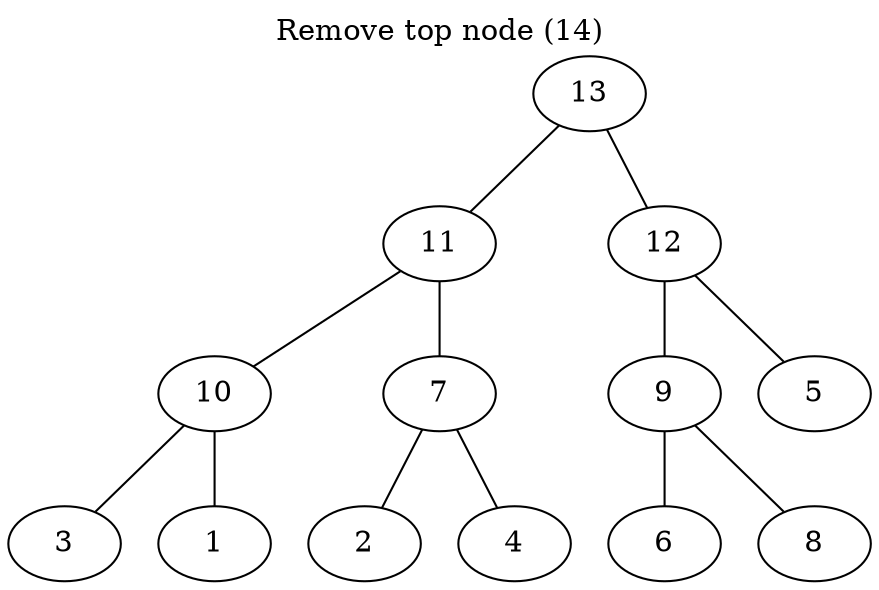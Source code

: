 strict graph A {
    label = "Remove top node (14)";
    labelloc = "t";

    13 -- {11, 12};
    11 -- {10, 7};
    12 -- {9, 5};

    10 -- {3, 1};
    7 -- {2, 4};

    9 -- {6, 8};
}
